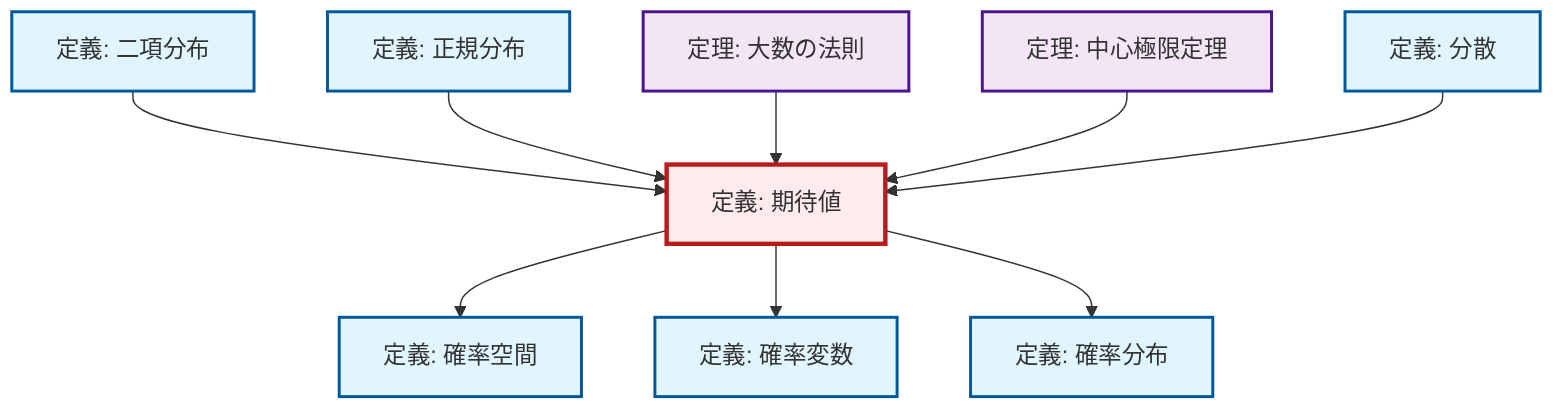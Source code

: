 graph TD
    classDef definition fill:#e1f5fe,stroke:#01579b,stroke-width:2px
    classDef theorem fill:#f3e5f5,stroke:#4a148c,stroke-width:2px
    classDef axiom fill:#fff3e0,stroke:#e65100,stroke-width:2px
    classDef example fill:#e8f5e9,stroke:#1b5e20,stroke-width:2px
    classDef current fill:#ffebee,stroke:#b71c1c,stroke-width:3px
    def-normal-distribution["定義: 正規分布"]:::definition
    def-probability-distribution["定義: 確率分布"]:::definition
    thm-law-of-large-numbers["定理: 大数の法則"]:::theorem
    def-expectation["定義: 期待値"]:::definition
    def-probability-space["定義: 確率空間"]:::definition
    def-random-variable["定義: 確率変数"]:::definition
    def-binomial-distribution["定義: 二項分布"]:::definition
    def-variance["定義: 分散"]:::definition
    thm-central-limit["定理: 中心極限定理"]:::theorem
    def-expectation --> def-probability-space
    def-binomial-distribution --> def-expectation
    def-normal-distribution --> def-expectation
    thm-law-of-large-numbers --> def-expectation
    thm-central-limit --> def-expectation
    def-expectation --> def-random-variable
    def-expectation --> def-probability-distribution
    def-variance --> def-expectation
    class def-expectation current